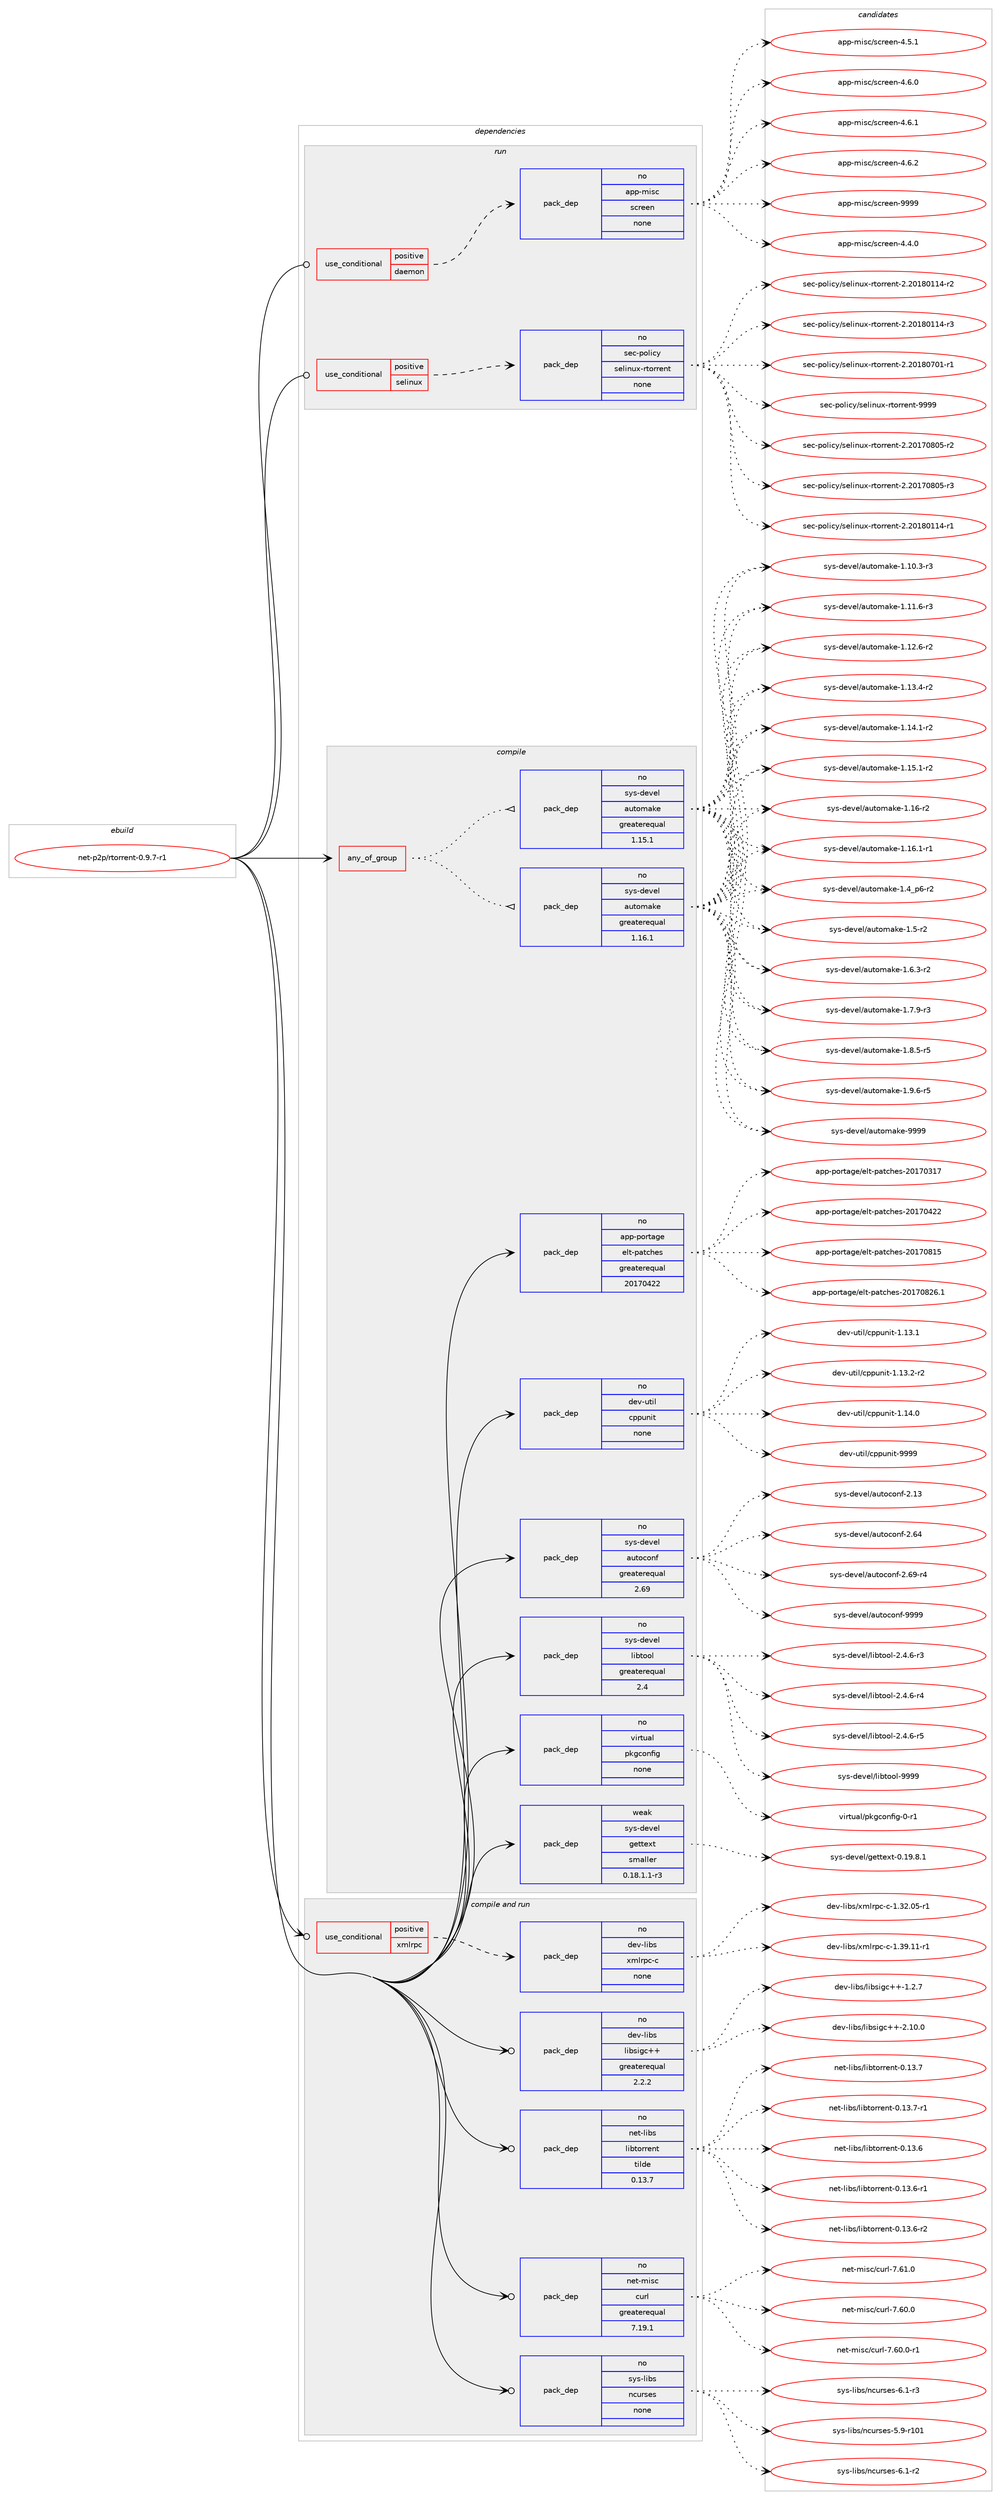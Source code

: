 digraph prolog {

# *************
# Graph options
# *************

newrank=true;
concentrate=true;
compound=true;
graph [rankdir=LR,fontname=Helvetica,fontsize=10,ranksep=1.5];#, ranksep=2.5, nodesep=0.2];
edge  [arrowhead=vee];
node  [fontname=Helvetica,fontsize=10];

# **********
# The ebuild
# **********

subgraph cluster_leftcol {
color=gray;
rank=same;
label=<<i>ebuild</i>>;
id [label="net-p2p/rtorrent-0.9.7-r1", color=red, width=4, href="../net-p2p/rtorrent-0.9.7-r1.svg"];
}

# ****************
# The dependencies
# ****************

subgraph cluster_midcol {
color=gray;
label=<<i>dependencies</i>>;
subgraph cluster_compile {
fillcolor="#eeeeee";
style=filled;
label=<<i>compile</i>>;
subgraph any28 {
dependency813 [label=<<TABLE BORDER="0" CELLBORDER="1" CELLSPACING="0" CELLPADDING="4"><TR><TD CELLPADDING="10">any_of_group</TD></TR></TABLE>>, shape=none, color=red];subgraph pack597 {
dependency814 [label=<<TABLE BORDER="0" CELLBORDER="1" CELLSPACING="0" CELLPADDING="4" WIDTH="220"><TR><TD ROWSPAN="6" CELLPADDING="30">pack_dep</TD></TR><TR><TD WIDTH="110">no</TD></TR><TR><TD>sys-devel</TD></TR><TR><TD>automake</TD></TR><TR><TD>greaterequal</TD></TR><TR><TD>1.16.1</TD></TR></TABLE>>, shape=none, color=blue];
}
dependency813:e -> dependency814:w [weight=20,style="dotted",arrowhead="oinv"];
subgraph pack598 {
dependency815 [label=<<TABLE BORDER="0" CELLBORDER="1" CELLSPACING="0" CELLPADDING="4" WIDTH="220"><TR><TD ROWSPAN="6" CELLPADDING="30">pack_dep</TD></TR><TR><TD WIDTH="110">no</TD></TR><TR><TD>sys-devel</TD></TR><TR><TD>automake</TD></TR><TR><TD>greaterequal</TD></TR><TR><TD>1.15.1</TD></TR></TABLE>>, shape=none, color=blue];
}
dependency813:e -> dependency815:w [weight=20,style="dotted",arrowhead="oinv"];
}
id:e -> dependency813:w [weight=20,style="solid",arrowhead="vee"];
subgraph pack599 {
dependency816 [label=<<TABLE BORDER="0" CELLBORDER="1" CELLSPACING="0" CELLPADDING="4" WIDTH="220"><TR><TD ROWSPAN="6" CELLPADDING="30">pack_dep</TD></TR><TR><TD WIDTH="110">no</TD></TR><TR><TD>app-portage</TD></TR><TR><TD>elt-patches</TD></TR><TR><TD>greaterequal</TD></TR><TR><TD>20170422</TD></TR></TABLE>>, shape=none, color=blue];
}
id:e -> dependency816:w [weight=20,style="solid",arrowhead="vee"];
subgraph pack600 {
dependency817 [label=<<TABLE BORDER="0" CELLBORDER="1" CELLSPACING="0" CELLPADDING="4" WIDTH="220"><TR><TD ROWSPAN="6" CELLPADDING="30">pack_dep</TD></TR><TR><TD WIDTH="110">no</TD></TR><TR><TD>dev-util</TD></TR><TR><TD>cppunit</TD></TR><TR><TD>none</TD></TR><TR><TD></TD></TR></TABLE>>, shape=none, color=blue];
}
id:e -> dependency817:w [weight=20,style="solid",arrowhead="vee"];
subgraph pack601 {
dependency818 [label=<<TABLE BORDER="0" CELLBORDER="1" CELLSPACING="0" CELLPADDING="4" WIDTH="220"><TR><TD ROWSPAN="6" CELLPADDING="30">pack_dep</TD></TR><TR><TD WIDTH="110">no</TD></TR><TR><TD>sys-devel</TD></TR><TR><TD>autoconf</TD></TR><TR><TD>greaterequal</TD></TR><TR><TD>2.69</TD></TR></TABLE>>, shape=none, color=blue];
}
id:e -> dependency818:w [weight=20,style="solid",arrowhead="vee"];
subgraph pack602 {
dependency819 [label=<<TABLE BORDER="0" CELLBORDER="1" CELLSPACING="0" CELLPADDING="4" WIDTH="220"><TR><TD ROWSPAN="6" CELLPADDING="30">pack_dep</TD></TR><TR><TD WIDTH="110">no</TD></TR><TR><TD>sys-devel</TD></TR><TR><TD>libtool</TD></TR><TR><TD>greaterequal</TD></TR><TR><TD>2.4</TD></TR></TABLE>>, shape=none, color=blue];
}
id:e -> dependency819:w [weight=20,style="solid",arrowhead="vee"];
subgraph pack603 {
dependency820 [label=<<TABLE BORDER="0" CELLBORDER="1" CELLSPACING="0" CELLPADDING="4" WIDTH="220"><TR><TD ROWSPAN="6" CELLPADDING="30">pack_dep</TD></TR><TR><TD WIDTH="110">no</TD></TR><TR><TD>virtual</TD></TR><TR><TD>pkgconfig</TD></TR><TR><TD>none</TD></TR><TR><TD></TD></TR></TABLE>>, shape=none, color=blue];
}
id:e -> dependency820:w [weight=20,style="solid",arrowhead="vee"];
subgraph pack604 {
dependency821 [label=<<TABLE BORDER="0" CELLBORDER="1" CELLSPACING="0" CELLPADDING="4" WIDTH="220"><TR><TD ROWSPAN="6" CELLPADDING="30">pack_dep</TD></TR><TR><TD WIDTH="110">weak</TD></TR><TR><TD>sys-devel</TD></TR><TR><TD>gettext</TD></TR><TR><TD>smaller</TD></TR><TR><TD>0.18.1.1-r3</TD></TR></TABLE>>, shape=none, color=blue];
}
id:e -> dependency821:w [weight=20,style="solid",arrowhead="vee"];
}
subgraph cluster_compileandrun {
fillcolor="#eeeeee";
style=filled;
label=<<i>compile and run</i>>;
subgraph cond190 {
dependency822 [label=<<TABLE BORDER="0" CELLBORDER="1" CELLSPACING="0" CELLPADDING="4"><TR><TD ROWSPAN="3" CELLPADDING="10">use_conditional</TD></TR><TR><TD>positive</TD></TR><TR><TD>xmlrpc</TD></TR></TABLE>>, shape=none, color=red];
subgraph pack605 {
dependency823 [label=<<TABLE BORDER="0" CELLBORDER="1" CELLSPACING="0" CELLPADDING="4" WIDTH="220"><TR><TD ROWSPAN="6" CELLPADDING="30">pack_dep</TD></TR><TR><TD WIDTH="110">no</TD></TR><TR><TD>dev-libs</TD></TR><TR><TD>xmlrpc-c</TD></TR><TR><TD>none</TD></TR><TR><TD></TD></TR></TABLE>>, shape=none, color=blue];
}
dependency822:e -> dependency823:w [weight=20,style="dashed",arrowhead="vee"];
}
id:e -> dependency822:w [weight=20,style="solid",arrowhead="odotvee"];
subgraph pack606 {
dependency824 [label=<<TABLE BORDER="0" CELLBORDER="1" CELLSPACING="0" CELLPADDING="4" WIDTH="220"><TR><TD ROWSPAN="6" CELLPADDING="30">pack_dep</TD></TR><TR><TD WIDTH="110">no</TD></TR><TR><TD>dev-libs</TD></TR><TR><TD>libsigc++</TD></TR><TR><TD>greaterequal</TD></TR><TR><TD>2.2.2</TD></TR></TABLE>>, shape=none, color=blue];
}
id:e -> dependency824:w [weight=20,style="solid",arrowhead="odotvee"];
subgraph pack607 {
dependency825 [label=<<TABLE BORDER="0" CELLBORDER="1" CELLSPACING="0" CELLPADDING="4" WIDTH="220"><TR><TD ROWSPAN="6" CELLPADDING="30">pack_dep</TD></TR><TR><TD WIDTH="110">no</TD></TR><TR><TD>net-libs</TD></TR><TR><TD>libtorrent</TD></TR><TR><TD>tilde</TD></TR><TR><TD>0.13.7</TD></TR></TABLE>>, shape=none, color=blue];
}
id:e -> dependency825:w [weight=20,style="solid",arrowhead="odotvee"];
subgraph pack608 {
dependency826 [label=<<TABLE BORDER="0" CELLBORDER="1" CELLSPACING="0" CELLPADDING="4" WIDTH="220"><TR><TD ROWSPAN="6" CELLPADDING="30">pack_dep</TD></TR><TR><TD WIDTH="110">no</TD></TR><TR><TD>net-misc</TD></TR><TR><TD>curl</TD></TR><TR><TD>greaterequal</TD></TR><TR><TD>7.19.1</TD></TR></TABLE>>, shape=none, color=blue];
}
id:e -> dependency826:w [weight=20,style="solid",arrowhead="odotvee"];
subgraph pack609 {
dependency827 [label=<<TABLE BORDER="0" CELLBORDER="1" CELLSPACING="0" CELLPADDING="4" WIDTH="220"><TR><TD ROWSPAN="6" CELLPADDING="30">pack_dep</TD></TR><TR><TD WIDTH="110">no</TD></TR><TR><TD>sys-libs</TD></TR><TR><TD>ncurses</TD></TR><TR><TD>none</TD></TR><TR><TD></TD></TR></TABLE>>, shape=none, color=blue];
}
id:e -> dependency827:w [weight=20,style="solid",arrowhead="odotvee"];
}
subgraph cluster_run {
fillcolor="#eeeeee";
style=filled;
label=<<i>run</i>>;
subgraph cond191 {
dependency828 [label=<<TABLE BORDER="0" CELLBORDER="1" CELLSPACING="0" CELLPADDING="4"><TR><TD ROWSPAN="3" CELLPADDING="10">use_conditional</TD></TR><TR><TD>positive</TD></TR><TR><TD>daemon</TD></TR></TABLE>>, shape=none, color=red];
subgraph pack610 {
dependency829 [label=<<TABLE BORDER="0" CELLBORDER="1" CELLSPACING="0" CELLPADDING="4" WIDTH="220"><TR><TD ROWSPAN="6" CELLPADDING="30">pack_dep</TD></TR><TR><TD WIDTH="110">no</TD></TR><TR><TD>app-misc</TD></TR><TR><TD>screen</TD></TR><TR><TD>none</TD></TR><TR><TD></TD></TR></TABLE>>, shape=none, color=blue];
}
dependency828:e -> dependency829:w [weight=20,style="dashed",arrowhead="vee"];
}
id:e -> dependency828:w [weight=20,style="solid",arrowhead="odot"];
subgraph cond192 {
dependency830 [label=<<TABLE BORDER="0" CELLBORDER="1" CELLSPACING="0" CELLPADDING="4"><TR><TD ROWSPAN="3" CELLPADDING="10">use_conditional</TD></TR><TR><TD>positive</TD></TR><TR><TD>selinux</TD></TR></TABLE>>, shape=none, color=red];
subgraph pack611 {
dependency831 [label=<<TABLE BORDER="0" CELLBORDER="1" CELLSPACING="0" CELLPADDING="4" WIDTH="220"><TR><TD ROWSPAN="6" CELLPADDING="30">pack_dep</TD></TR><TR><TD WIDTH="110">no</TD></TR><TR><TD>sec-policy</TD></TR><TR><TD>selinux-rtorrent</TD></TR><TR><TD>none</TD></TR><TR><TD></TD></TR></TABLE>>, shape=none, color=blue];
}
dependency830:e -> dependency831:w [weight=20,style="dashed",arrowhead="vee"];
}
id:e -> dependency830:w [weight=20,style="solid",arrowhead="odot"];
}
}

# **************
# The candidates
# **************

subgraph cluster_choices {
rank=same;
color=gray;
label=<<i>candidates</i>>;

subgraph choice597 {
color=black;
nodesep=1;
choice11512111545100101118101108479711711611110997107101454946494846514511451 [label="sys-devel/automake-1.10.3-r3", color=red, width=4,href="../sys-devel/automake-1.10.3-r3.svg"];
choice11512111545100101118101108479711711611110997107101454946494946544511451 [label="sys-devel/automake-1.11.6-r3", color=red, width=4,href="../sys-devel/automake-1.11.6-r3.svg"];
choice11512111545100101118101108479711711611110997107101454946495046544511450 [label="sys-devel/automake-1.12.6-r2", color=red, width=4,href="../sys-devel/automake-1.12.6-r2.svg"];
choice11512111545100101118101108479711711611110997107101454946495146524511450 [label="sys-devel/automake-1.13.4-r2", color=red, width=4,href="../sys-devel/automake-1.13.4-r2.svg"];
choice11512111545100101118101108479711711611110997107101454946495246494511450 [label="sys-devel/automake-1.14.1-r2", color=red, width=4,href="../sys-devel/automake-1.14.1-r2.svg"];
choice11512111545100101118101108479711711611110997107101454946495346494511450 [label="sys-devel/automake-1.15.1-r2", color=red, width=4,href="../sys-devel/automake-1.15.1-r2.svg"];
choice1151211154510010111810110847971171161111099710710145494649544511450 [label="sys-devel/automake-1.16-r2", color=red, width=4,href="../sys-devel/automake-1.16-r2.svg"];
choice11512111545100101118101108479711711611110997107101454946495446494511449 [label="sys-devel/automake-1.16.1-r1", color=red, width=4,href="../sys-devel/automake-1.16.1-r1.svg"];
choice115121115451001011181011084797117116111109971071014549465295112544511450 [label="sys-devel/automake-1.4_p6-r2", color=red, width=4,href="../sys-devel/automake-1.4_p6-r2.svg"];
choice11512111545100101118101108479711711611110997107101454946534511450 [label="sys-devel/automake-1.5-r2", color=red, width=4,href="../sys-devel/automake-1.5-r2.svg"];
choice115121115451001011181011084797117116111109971071014549465446514511450 [label="sys-devel/automake-1.6.3-r2", color=red, width=4,href="../sys-devel/automake-1.6.3-r2.svg"];
choice115121115451001011181011084797117116111109971071014549465546574511451 [label="sys-devel/automake-1.7.9-r3", color=red, width=4,href="../sys-devel/automake-1.7.9-r3.svg"];
choice115121115451001011181011084797117116111109971071014549465646534511453 [label="sys-devel/automake-1.8.5-r5", color=red, width=4,href="../sys-devel/automake-1.8.5-r5.svg"];
choice115121115451001011181011084797117116111109971071014549465746544511453 [label="sys-devel/automake-1.9.6-r5", color=red, width=4,href="../sys-devel/automake-1.9.6-r5.svg"];
choice115121115451001011181011084797117116111109971071014557575757 [label="sys-devel/automake-9999", color=red, width=4,href="../sys-devel/automake-9999.svg"];
dependency814:e -> choice11512111545100101118101108479711711611110997107101454946494846514511451:w [style=dotted,weight="100"];
dependency814:e -> choice11512111545100101118101108479711711611110997107101454946494946544511451:w [style=dotted,weight="100"];
dependency814:e -> choice11512111545100101118101108479711711611110997107101454946495046544511450:w [style=dotted,weight="100"];
dependency814:e -> choice11512111545100101118101108479711711611110997107101454946495146524511450:w [style=dotted,weight="100"];
dependency814:e -> choice11512111545100101118101108479711711611110997107101454946495246494511450:w [style=dotted,weight="100"];
dependency814:e -> choice11512111545100101118101108479711711611110997107101454946495346494511450:w [style=dotted,weight="100"];
dependency814:e -> choice1151211154510010111810110847971171161111099710710145494649544511450:w [style=dotted,weight="100"];
dependency814:e -> choice11512111545100101118101108479711711611110997107101454946495446494511449:w [style=dotted,weight="100"];
dependency814:e -> choice115121115451001011181011084797117116111109971071014549465295112544511450:w [style=dotted,weight="100"];
dependency814:e -> choice11512111545100101118101108479711711611110997107101454946534511450:w [style=dotted,weight="100"];
dependency814:e -> choice115121115451001011181011084797117116111109971071014549465446514511450:w [style=dotted,weight="100"];
dependency814:e -> choice115121115451001011181011084797117116111109971071014549465546574511451:w [style=dotted,weight="100"];
dependency814:e -> choice115121115451001011181011084797117116111109971071014549465646534511453:w [style=dotted,weight="100"];
dependency814:e -> choice115121115451001011181011084797117116111109971071014549465746544511453:w [style=dotted,weight="100"];
dependency814:e -> choice115121115451001011181011084797117116111109971071014557575757:w [style=dotted,weight="100"];
}
subgraph choice598 {
color=black;
nodesep=1;
choice11512111545100101118101108479711711611110997107101454946494846514511451 [label="sys-devel/automake-1.10.3-r3", color=red, width=4,href="../sys-devel/automake-1.10.3-r3.svg"];
choice11512111545100101118101108479711711611110997107101454946494946544511451 [label="sys-devel/automake-1.11.6-r3", color=red, width=4,href="../sys-devel/automake-1.11.6-r3.svg"];
choice11512111545100101118101108479711711611110997107101454946495046544511450 [label="sys-devel/automake-1.12.6-r2", color=red, width=4,href="../sys-devel/automake-1.12.6-r2.svg"];
choice11512111545100101118101108479711711611110997107101454946495146524511450 [label="sys-devel/automake-1.13.4-r2", color=red, width=4,href="../sys-devel/automake-1.13.4-r2.svg"];
choice11512111545100101118101108479711711611110997107101454946495246494511450 [label="sys-devel/automake-1.14.1-r2", color=red, width=4,href="../sys-devel/automake-1.14.1-r2.svg"];
choice11512111545100101118101108479711711611110997107101454946495346494511450 [label="sys-devel/automake-1.15.1-r2", color=red, width=4,href="../sys-devel/automake-1.15.1-r2.svg"];
choice1151211154510010111810110847971171161111099710710145494649544511450 [label="sys-devel/automake-1.16-r2", color=red, width=4,href="../sys-devel/automake-1.16-r2.svg"];
choice11512111545100101118101108479711711611110997107101454946495446494511449 [label="sys-devel/automake-1.16.1-r1", color=red, width=4,href="../sys-devel/automake-1.16.1-r1.svg"];
choice115121115451001011181011084797117116111109971071014549465295112544511450 [label="sys-devel/automake-1.4_p6-r2", color=red, width=4,href="../sys-devel/automake-1.4_p6-r2.svg"];
choice11512111545100101118101108479711711611110997107101454946534511450 [label="sys-devel/automake-1.5-r2", color=red, width=4,href="../sys-devel/automake-1.5-r2.svg"];
choice115121115451001011181011084797117116111109971071014549465446514511450 [label="sys-devel/automake-1.6.3-r2", color=red, width=4,href="../sys-devel/automake-1.6.3-r2.svg"];
choice115121115451001011181011084797117116111109971071014549465546574511451 [label="sys-devel/automake-1.7.9-r3", color=red, width=4,href="../sys-devel/automake-1.7.9-r3.svg"];
choice115121115451001011181011084797117116111109971071014549465646534511453 [label="sys-devel/automake-1.8.5-r5", color=red, width=4,href="../sys-devel/automake-1.8.5-r5.svg"];
choice115121115451001011181011084797117116111109971071014549465746544511453 [label="sys-devel/automake-1.9.6-r5", color=red, width=4,href="../sys-devel/automake-1.9.6-r5.svg"];
choice115121115451001011181011084797117116111109971071014557575757 [label="sys-devel/automake-9999", color=red, width=4,href="../sys-devel/automake-9999.svg"];
dependency815:e -> choice11512111545100101118101108479711711611110997107101454946494846514511451:w [style=dotted,weight="100"];
dependency815:e -> choice11512111545100101118101108479711711611110997107101454946494946544511451:w [style=dotted,weight="100"];
dependency815:e -> choice11512111545100101118101108479711711611110997107101454946495046544511450:w [style=dotted,weight="100"];
dependency815:e -> choice11512111545100101118101108479711711611110997107101454946495146524511450:w [style=dotted,weight="100"];
dependency815:e -> choice11512111545100101118101108479711711611110997107101454946495246494511450:w [style=dotted,weight="100"];
dependency815:e -> choice11512111545100101118101108479711711611110997107101454946495346494511450:w [style=dotted,weight="100"];
dependency815:e -> choice1151211154510010111810110847971171161111099710710145494649544511450:w [style=dotted,weight="100"];
dependency815:e -> choice11512111545100101118101108479711711611110997107101454946495446494511449:w [style=dotted,weight="100"];
dependency815:e -> choice115121115451001011181011084797117116111109971071014549465295112544511450:w [style=dotted,weight="100"];
dependency815:e -> choice11512111545100101118101108479711711611110997107101454946534511450:w [style=dotted,weight="100"];
dependency815:e -> choice115121115451001011181011084797117116111109971071014549465446514511450:w [style=dotted,weight="100"];
dependency815:e -> choice115121115451001011181011084797117116111109971071014549465546574511451:w [style=dotted,weight="100"];
dependency815:e -> choice115121115451001011181011084797117116111109971071014549465646534511453:w [style=dotted,weight="100"];
dependency815:e -> choice115121115451001011181011084797117116111109971071014549465746544511453:w [style=dotted,weight="100"];
dependency815:e -> choice115121115451001011181011084797117116111109971071014557575757:w [style=dotted,weight="100"];
}
subgraph choice599 {
color=black;
nodesep=1;
choice97112112451121111141169710310147101108116451129711699104101115455048495548514955 [label="app-portage/elt-patches-20170317", color=red, width=4,href="../app-portage/elt-patches-20170317.svg"];
choice97112112451121111141169710310147101108116451129711699104101115455048495548525050 [label="app-portage/elt-patches-20170422", color=red, width=4,href="../app-portage/elt-patches-20170422.svg"];
choice97112112451121111141169710310147101108116451129711699104101115455048495548564953 [label="app-portage/elt-patches-20170815", color=red, width=4,href="../app-portage/elt-patches-20170815.svg"];
choice971121124511211111411697103101471011081164511297116991041011154550484955485650544649 [label="app-portage/elt-patches-20170826.1", color=red, width=4,href="../app-portage/elt-patches-20170826.1.svg"];
dependency816:e -> choice97112112451121111141169710310147101108116451129711699104101115455048495548514955:w [style=dotted,weight="100"];
dependency816:e -> choice97112112451121111141169710310147101108116451129711699104101115455048495548525050:w [style=dotted,weight="100"];
dependency816:e -> choice97112112451121111141169710310147101108116451129711699104101115455048495548564953:w [style=dotted,weight="100"];
dependency816:e -> choice971121124511211111411697103101471011081164511297116991041011154550484955485650544649:w [style=dotted,weight="100"];
}
subgraph choice600 {
color=black;
nodesep=1;
choice10010111845117116105108479911211211711010511645494649514649 [label="dev-util/cppunit-1.13.1", color=red, width=4,href="../dev-util/cppunit-1.13.1.svg"];
choice100101118451171161051084799112112117110105116454946495146504511450 [label="dev-util/cppunit-1.13.2-r2", color=red, width=4,href="../dev-util/cppunit-1.13.2-r2.svg"];
choice10010111845117116105108479911211211711010511645494649524648 [label="dev-util/cppunit-1.14.0", color=red, width=4,href="../dev-util/cppunit-1.14.0.svg"];
choice1001011184511711610510847991121121171101051164557575757 [label="dev-util/cppunit-9999", color=red, width=4,href="../dev-util/cppunit-9999.svg"];
dependency817:e -> choice10010111845117116105108479911211211711010511645494649514649:w [style=dotted,weight="100"];
dependency817:e -> choice100101118451171161051084799112112117110105116454946495146504511450:w [style=dotted,weight="100"];
dependency817:e -> choice10010111845117116105108479911211211711010511645494649524648:w [style=dotted,weight="100"];
dependency817:e -> choice1001011184511711610510847991121121171101051164557575757:w [style=dotted,weight="100"];
}
subgraph choice601 {
color=black;
nodesep=1;
choice115121115451001011181011084797117116111991111101024550464951 [label="sys-devel/autoconf-2.13", color=red, width=4,href="../sys-devel/autoconf-2.13.svg"];
choice115121115451001011181011084797117116111991111101024550465452 [label="sys-devel/autoconf-2.64", color=red, width=4,href="../sys-devel/autoconf-2.64.svg"];
choice1151211154510010111810110847971171161119911111010245504654574511452 [label="sys-devel/autoconf-2.69-r4", color=red, width=4,href="../sys-devel/autoconf-2.69-r4.svg"];
choice115121115451001011181011084797117116111991111101024557575757 [label="sys-devel/autoconf-9999", color=red, width=4,href="../sys-devel/autoconf-9999.svg"];
dependency818:e -> choice115121115451001011181011084797117116111991111101024550464951:w [style=dotted,weight="100"];
dependency818:e -> choice115121115451001011181011084797117116111991111101024550465452:w [style=dotted,weight="100"];
dependency818:e -> choice1151211154510010111810110847971171161119911111010245504654574511452:w [style=dotted,weight="100"];
dependency818:e -> choice115121115451001011181011084797117116111991111101024557575757:w [style=dotted,weight="100"];
}
subgraph choice602 {
color=black;
nodesep=1;
choice1151211154510010111810110847108105981161111111084550465246544511451 [label="sys-devel/libtool-2.4.6-r3", color=red, width=4,href="../sys-devel/libtool-2.4.6-r3.svg"];
choice1151211154510010111810110847108105981161111111084550465246544511452 [label="sys-devel/libtool-2.4.6-r4", color=red, width=4,href="../sys-devel/libtool-2.4.6-r4.svg"];
choice1151211154510010111810110847108105981161111111084550465246544511453 [label="sys-devel/libtool-2.4.6-r5", color=red, width=4,href="../sys-devel/libtool-2.4.6-r5.svg"];
choice1151211154510010111810110847108105981161111111084557575757 [label="sys-devel/libtool-9999", color=red, width=4,href="../sys-devel/libtool-9999.svg"];
dependency819:e -> choice1151211154510010111810110847108105981161111111084550465246544511451:w [style=dotted,weight="100"];
dependency819:e -> choice1151211154510010111810110847108105981161111111084550465246544511452:w [style=dotted,weight="100"];
dependency819:e -> choice1151211154510010111810110847108105981161111111084550465246544511453:w [style=dotted,weight="100"];
dependency819:e -> choice1151211154510010111810110847108105981161111111084557575757:w [style=dotted,weight="100"];
}
subgraph choice603 {
color=black;
nodesep=1;
choice11810511411611797108471121071039911111010210510345484511449 [label="virtual/pkgconfig-0-r1", color=red, width=4,href="../virtual/pkgconfig-0-r1.svg"];
dependency820:e -> choice11810511411611797108471121071039911111010210510345484511449:w [style=dotted,weight="100"];
}
subgraph choice604 {
color=black;
nodesep=1;
choice1151211154510010111810110847103101116116101120116454846495746564649 [label="sys-devel/gettext-0.19.8.1", color=red, width=4,href="../sys-devel/gettext-0.19.8.1.svg"];
dependency821:e -> choice1151211154510010111810110847103101116116101120116454846495746564649:w [style=dotted,weight="100"];
}
subgraph choice605 {
color=black;
nodesep=1;
choice10010111845108105981154712010910811411299459945494651504648534511449 [label="dev-libs/xmlrpc-c-1.32.05-r1", color=red, width=4,href="../dev-libs/xmlrpc-c-1.32.05-r1.svg"];
choice10010111845108105981154712010910811411299459945494651574649494511449 [label="dev-libs/xmlrpc-c-1.39.11-r1", color=red, width=4,href="../dev-libs/xmlrpc-c-1.39.11-r1.svg"];
dependency823:e -> choice10010111845108105981154712010910811411299459945494651504648534511449:w [style=dotted,weight="100"];
dependency823:e -> choice10010111845108105981154712010910811411299459945494651574649494511449:w [style=dotted,weight="100"];
}
subgraph choice606 {
color=black;
nodesep=1;
choice10010111845108105981154710810598115105103994343454946504655 [label="dev-libs/libsigc++-1.2.7", color=red, width=4,href="../dev-libs/libsigc++-1.2.7.svg"];
choice1001011184510810598115471081059811510510399434345504649484648 [label="dev-libs/libsigc++-2.10.0", color=red, width=4,href="../dev-libs/libsigc++-2.10.0.svg"];
dependency824:e -> choice10010111845108105981154710810598115105103994343454946504655:w [style=dotted,weight="100"];
dependency824:e -> choice1001011184510810598115471081059811510510399434345504649484648:w [style=dotted,weight="100"];
}
subgraph choice607 {
color=black;
nodesep=1;
choice1101011164510810598115471081059811611111411410111011645484649514654 [label="net-libs/libtorrent-0.13.6", color=red, width=4,href="../net-libs/libtorrent-0.13.6.svg"];
choice11010111645108105981154710810598116111114114101110116454846495146544511449 [label="net-libs/libtorrent-0.13.6-r1", color=red, width=4,href="../net-libs/libtorrent-0.13.6-r1.svg"];
choice11010111645108105981154710810598116111114114101110116454846495146544511450 [label="net-libs/libtorrent-0.13.6-r2", color=red, width=4,href="../net-libs/libtorrent-0.13.6-r2.svg"];
choice1101011164510810598115471081059811611111411410111011645484649514655 [label="net-libs/libtorrent-0.13.7", color=red, width=4,href="../net-libs/libtorrent-0.13.7.svg"];
choice11010111645108105981154710810598116111114114101110116454846495146554511449 [label="net-libs/libtorrent-0.13.7-r1", color=red, width=4,href="../net-libs/libtorrent-0.13.7-r1.svg"];
dependency825:e -> choice1101011164510810598115471081059811611111411410111011645484649514654:w [style=dotted,weight="100"];
dependency825:e -> choice11010111645108105981154710810598116111114114101110116454846495146544511449:w [style=dotted,weight="100"];
dependency825:e -> choice11010111645108105981154710810598116111114114101110116454846495146544511450:w [style=dotted,weight="100"];
dependency825:e -> choice1101011164510810598115471081059811611111411410111011645484649514655:w [style=dotted,weight="100"];
dependency825:e -> choice11010111645108105981154710810598116111114114101110116454846495146554511449:w [style=dotted,weight="100"];
}
subgraph choice608 {
color=black;
nodesep=1;
choice1101011164510910511599479911711410845554654484648 [label="net-misc/curl-7.60.0", color=red, width=4,href="../net-misc/curl-7.60.0.svg"];
choice11010111645109105115994799117114108455546544846484511449 [label="net-misc/curl-7.60.0-r1", color=red, width=4,href="../net-misc/curl-7.60.0-r1.svg"];
choice1101011164510910511599479911711410845554654494648 [label="net-misc/curl-7.61.0", color=red, width=4,href="../net-misc/curl-7.61.0.svg"];
dependency826:e -> choice1101011164510910511599479911711410845554654484648:w [style=dotted,weight="100"];
dependency826:e -> choice11010111645109105115994799117114108455546544846484511449:w [style=dotted,weight="100"];
dependency826:e -> choice1101011164510910511599479911711410845554654494648:w [style=dotted,weight="100"];
}
subgraph choice609 {
color=black;
nodesep=1;
choice115121115451081059811547110991171141151011154553465745114494849 [label="sys-libs/ncurses-5.9-r101", color=red, width=4,href="../sys-libs/ncurses-5.9-r101.svg"];
choice11512111545108105981154711099117114115101115455446494511450 [label="sys-libs/ncurses-6.1-r2", color=red, width=4,href="../sys-libs/ncurses-6.1-r2.svg"];
choice11512111545108105981154711099117114115101115455446494511451 [label="sys-libs/ncurses-6.1-r3", color=red, width=4,href="../sys-libs/ncurses-6.1-r3.svg"];
dependency827:e -> choice115121115451081059811547110991171141151011154553465745114494849:w [style=dotted,weight="100"];
dependency827:e -> choice11512111545108105981154711099117114115101115455446494511450:w [style=dotted,weight="100"];
dependency827:e -> choice11512111545108105981154711099117114115101115455446494511451:w [style=dotted,weight="100"];
}
subgraph choice610 {
color=black;
nodesep=1;
choice9711211245109105115994711599114101101110455246524648 [label="app-misc/screen-4.4.0", color=red, width=4,href="../app-misc/screen-4.4.0.svg"];
choice9711211245109105115994711599114101101110455246534649 [label="app-misc/screen-4.5.1", color=red, width=4,href="../app-misc/screen-4.5.1.svg"];
choice9711211245109105115994711599114101101110455246544648 [label="app-misc/screen-4.6.0", color=red, width=4,href="../app-misc/screen-4.6.0.svg"];
choice9711211245109105115994711599114101101110455246544649 [label="app-misc/screen-4.6.1", color=red, width=4,href="../app-misc/screen-4.6.1.svg"];
choice9711211245109105115994711599114101101110455246544650 [label="app-misc/screen-4.6.2", color=red, width=4,href="../app-misc/screen-4.6.2.svg"];
choice97112112451091051159947115991141011011104557575757 [label="app-misc/screen-9999", color=red, width=4,href="../app-misc/screen-9999.svg"];
dependency829:e -> choice9711211245109105115994711599114101101110455246524648:w [style=dotted,weight="100"];
dependency829:e -> choice9711211245109105115994711599114101101110455246534649:w [style=dotted,weight="100"];
dependency829:e -> choice9711211245109105115994711599114101101110455246544648:w [style=dotted,weight="100"];
dependency829:e -> choice9711211245109105115994711599114101101110455246544649:w [style=dotted,weight="100"];
dependency829:e -> choice9711211245109105115994711599114101101110455246544650:w [style=dotted,weight="100"];
dependency829:e -> choice97112112451091051159947115991141011011104557575757:w [style=dotted,weight="100"];
}
subgraph choice611 {
color=black;
nodesep=1;
choice115101994511211110810599121471151011081051101171204511411611111411410111011645504650484955485648534511450 [label="sec-policy/selinux-rtorrent-2.20170805-r2", color=red, width=4,href="../sec-policy/selinux-rtorrent-2.20170805-r2.svg"];
choice115101994511211110810599121471151011081051101171204511411611111411410111011645504650484955485648534511451 [label="sec-policy/selinux-rtorrent-2.20170805-r3", color=red, width=4,href="../sec-policy/selinux-rtorrent-2.20170805-r3.svg"];
choice115101994511211110810599121471151011081051101171204511411611111411410111011645504650484956484949524511449 [label="sec-policy/selinux-rtorrent-2.20180114-r1", color=red, width=4,href="../sec-policy/selinux-rtorrent-2.20180114-r1.svg"];
choice115101994511211110810599121471151011081051101171204511411611111411410111011645504650484956484949524511450 [label="sec-policy/selinux-rtorrent-2.20180114-r2", color=red, width=4,href="../sec-policy/selinux-rtorrent-2.20180114-r2.svg"];
choice115101994511211110810599121471151011081051101171204511411611111411410111011645504650484956484949524511451 [label="sec-policy/selinux-rtorrent-2.20180114-r3", color=red, width=4,href="../sec-policy/selinux-rtorrent-2.20180114-r3.svg"];
choice115101994511211110810599121471151011081051101171204511411611111411410111011645504650484956485548494511449 [label="sec-policy/selinux-rtorrent-2.20180701-r1", color=red, width=4,href="../sec-policy/selinux-rtorrent-2.20180701-r1.svg"];
choice11510199451121111081059912147115101108105110117120451141161111141141011101164557575757 [label="sec-policy/selinux-rtorrent-9999", color=red, width=4,href="../sec-policy/selinux-rtorrent-9999.svg"];
dependency831:e -> choice115101994511211110810599121471151011081051101171204511411611111411410111011645504650484955485648534511450:w [style=dotted,weight="100"];
dependency831:e -> choice115101994511211110810599121471151011081051101171204511411611111411410111011645504650484955485648534511451:w [style=dotted,weight="100"];
dependency831:e -> choice115101994511211110810599121471151011081051101171204511411611111411410111011645504650484956484949524511449:w [style=dotted,weight="100"];
dependency831:e -> choice115101994511211110810599121471151011081051101171204511411611111411410111011645504650484956484949524511450:w [style=dotted,weight="100"];
dependency831:e -> choice115101994511211110810599121471151011081051101171204511411611111411410111011645504650484956484949524511451:w [style=dotted,weight="100"];
dependency831:e -> choice115101994511211110810599121471151011081051101171204511411611111411410111011645504650484956485548494511449:w [style=dotted,weight="100"];
dependency831:e -> choice11510199451121111081059912147115101108105110117120451141161111141141011101164557575757:w [style=dotted,weight="100"];
}
}

}
